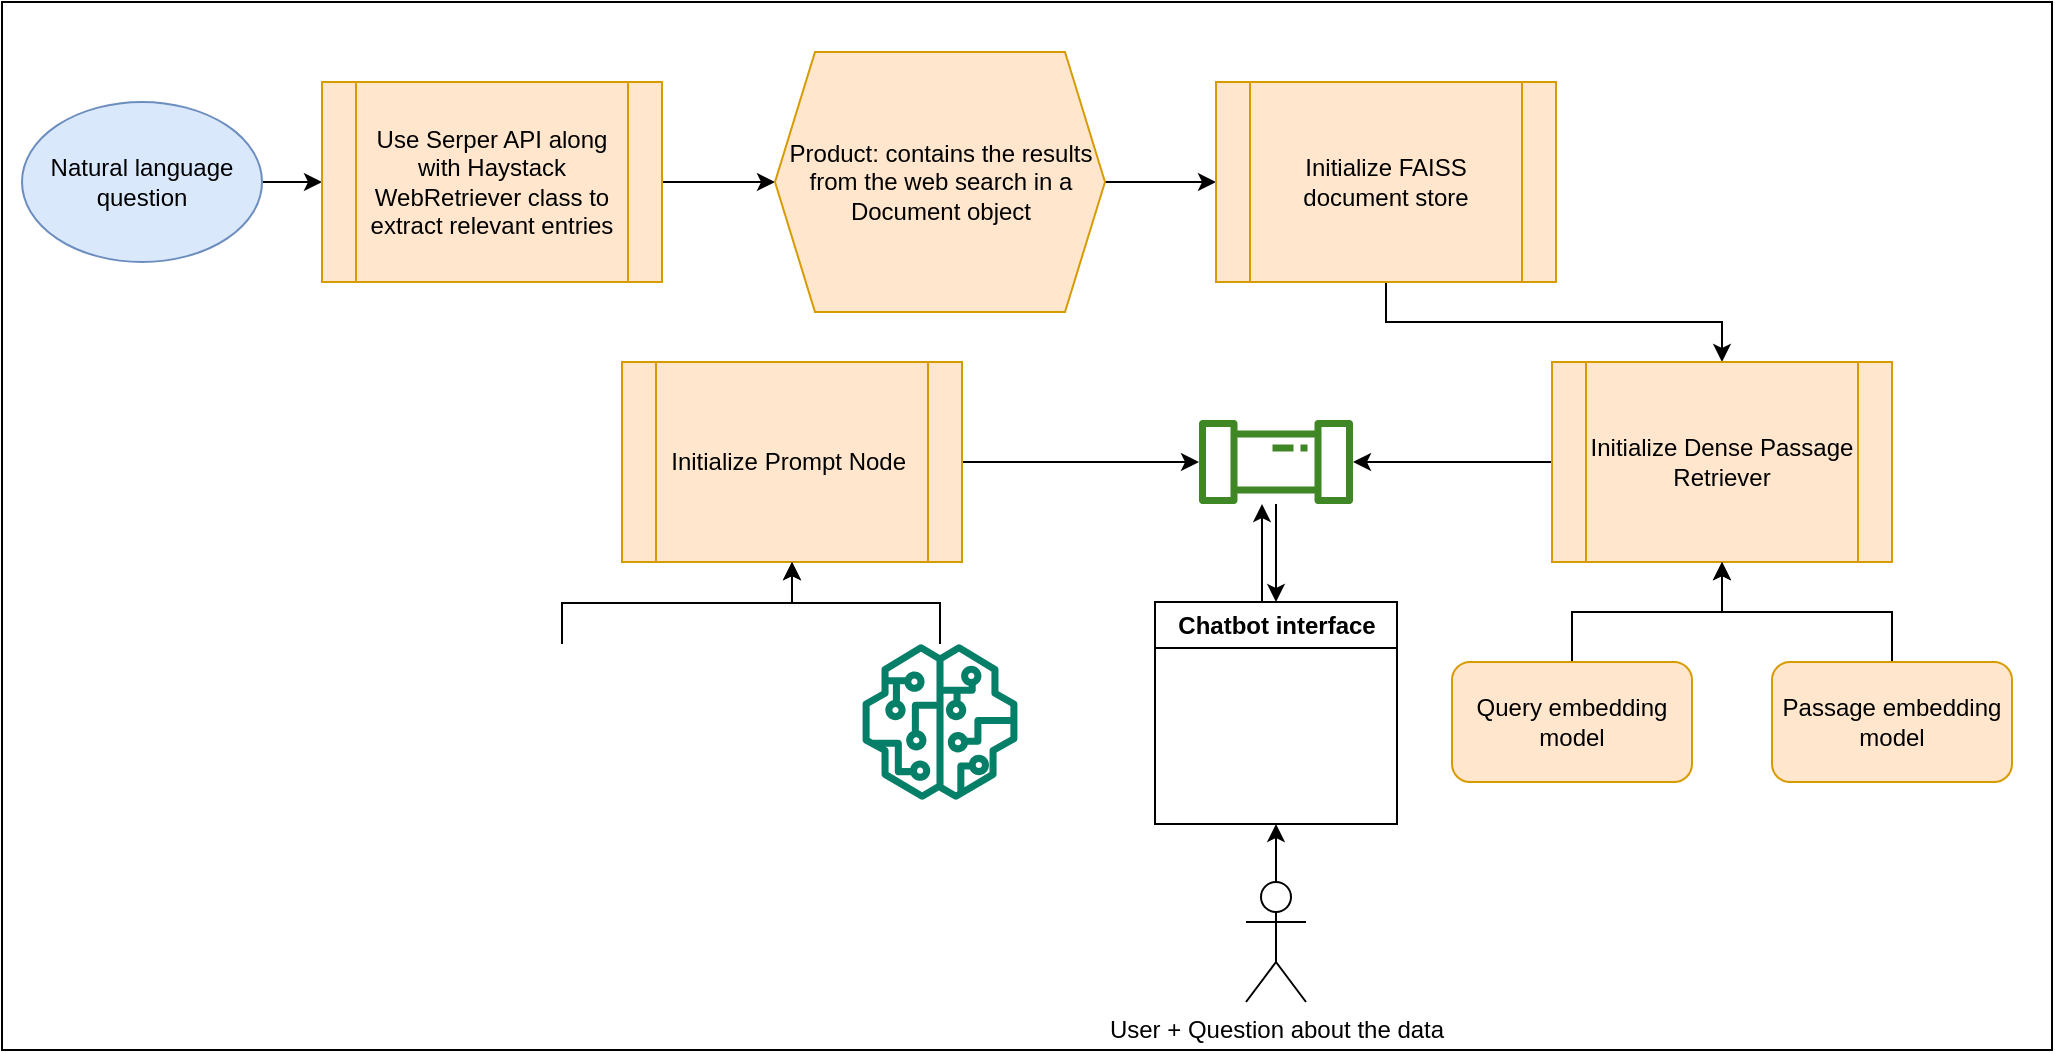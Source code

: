 <mxfile version="21.5.0" type="device">
  <diagram name="Page-1" id="Q07y4KjP0j0djsfvGUDZ">
    <mxGraphModel dx="1257" dy="680" grid="1" gridSize="10" guides="1" tooltips="1" connect="1" arrows="1" fold="1" page="1" pageScale="1" pageWidth="850" pageHeight="1100" math="0" shadow="0">
      <root>
        <mxCell id="0" />
        <mxCell id="1" parent="0" />
        <mxCell id="_kCNuS6uo4MrrEJwag9_-37" value="" style="rounded=0;whiteSpace=wrap;html=1;" vertex="1" parent="1">
          <mxGeometry x="10" y="130" width="1025" height="524" as="geometry" />
        </mxCell>
        <mxCell id="_kCNuS6uo4MrrEJwag9_-3" value="" style="edgeStyle=orthogonalEdgeStyle;rounded=0;orthogonalLoop=1;jettySize=auto;html=1;" edge="1" parent="1" source="_kCNuS6uo4MrrEJwag9_-1" target="_kCNuS6uo4MrrEJwag9_-2">
          <mxGeometry relative="1" as="geometry" />
        </mxCell>
        <mxCell id="_kCNuS6uo4MrrEJwag9_-1" value="&lt;font color=&quot;#000000&quot;&gt;Natural language question&lt;/font&gt;" style="ellipse;whiteSpace=wrap;html=1;fillColor=#dae8fc;strokeColor=#6c8ebf;" vertex="1" parent="1">
          <mxGeometry x="20" y="180" width="120" height="80" as="geometry" />
        </mxCell>
        <mxCell id="_kCNuS6uo4MrrEJwag9_-7" value="" style="edgeStyle=orthogonalEdgeStyle;rounded=0;orthogonalLoop=1;jettySize=auto;html=1;" edge="1" parent="1" source="_kCNuS6uo4MrrEJwag9_-2" target="_kCNuS6uo4MrrEJwag9_-6">
          <mxGeometry relative="1" as="geometry" />
        </mxCell>
        <mxCell id="_kCNuS6uo4MrrEJwag9_-2" value="&lt;font color=&quot;#000000&quot;&gt;Use Serper API along with Haystack WebRetriever class to extract relevant entries&lt;/font&gt;" style="shape=process;whiteSpace=wrap;html=1;backgroundOutline=1;fillColor=#ffe6cc;strokeColor=#d79b00;" vertex="1" parent="1">
          <mxGeometry x="170" y="170" width="170" height="100" as="geometry" />
        </mxCell>
        <mxCell id="_kCNuS6uo4MrrEJwag9_-14" value="" style="edgeStyle=orthogonalEdgeStyle;rounded=0;orthogonalLoop=1;jettySize=auto;html=1;" edge="1" parent="1" source="_kCNuS6uo4MrrEJwag9_-6" target="_kCNuS6uo4MrrEJwag9_-8">
          <mxGeometry relative="1" as="geometry" />
        </mxCell>
        <mxCell id="_kCNuS6uo4MrrEJwag9_-6" value="&lt;font color=&quot;#000000&quot;&gt;Product: contains the results from the web search in a Document object&lt;/font&gt;" style="shape=hexagon;perimeter=hexagonPerimeter2;whiteSpace=wrap;html=1;fixedSize=1;fillColor=#ffe6cc;strokeColor=#d79b00;" vertex="1" parent="1">
          <mxGeometry x="396.5" y="155" width="165" height="130" as="geometry" />
        </mxCell>
        <mxCell id="_kCNuS6uo4MrrEJwag9_-42" value="" style="edgeStyle=orthogonalEdgeStyle;rounded=0;orthogonalLoop=1;jettySize=auto;html=1;" edge="1" parent="1" source="_kCNuS6uo4MrrEJwag9_-8" target="_kCNuS6uo4MrrEJwag9_-10">
          <mxGeometry relative="1" as="geometry" />
        </mxCell>
        <mxCell id="_kCNuS6uo4MrrEJwag9_-8" value="&lt;font color=&quot;#000000&quot;&gt;Initialize FAISS document store&lt;/font&gt;" style="shape=process;whiteSpace=wrap;html=1;backgroundOutline=1;fillColor=#ffe6cc;strokeColor=#d79b00;" vertex="1" parent="1">
          <mxGeometry x="617" y="170" width="170" height="100" as="geometry" />
        </mxCell>
        <mxCell id="_kCNuS6uo4MrrEJwag9_-31" value="" style="edgeStyle=orthogonalEdgeStyle;rounded=0;orthogonalLoop=1;jettySize=auto;html=1;" edge="1" parent="1" source="_kCNuS6uo4MrrEJwag9_-10" target="_kCNuS6uo4MrrEJwag9_-29">
          <mxGeometry relative="1" as="geometry">
            <mxPoint x="758.5" y="351" as="targetPoint" />
          </mxGeometry>
        </mxCell>
        <mxCell id="_kCNuS6uo4MrrEJwag9_-10" value="&lt;font color=&quot;#000000&quot;&gt;Initialize Dense Passage Retriever&lt;/font&gt;" style="shape=process;whiteSpace=wrap;html=1;backgroundOutline=1;fillColor=#ffe6cc;strokeColor=#d79b00;" vertex="1" parent="1">
          <mxGeometry x="785" y="310" width="170" height="100" as="geometry" />
        </mxCell>
        <mxCell id="_kCNuS6uo4MrrEJwag9_-18" value="" style="edgeStyle=orthogonalEdgeStyle;rounded=0;orthogonalLoop=1;jettySize=auto;html=1;" edge="1" parent="1" source="_kCNuS6uo4MrrEJwag9_-12" target="_kCNuS6uo4MrrEJwag9_-10">
          <mxGeometry relative="1" as="geometry" />
        </mxCell>
        <mxCell id="_kCNuS6uo4MrrEJwag9_-12" value="&lt;font color=&quot;#000000&quot;&gt;Query embedding model&lt;/font&gt;" style="rounded=1;whiteSpace=wrap;html=1;fillColor=#ffe6cc;strokeColor=#d79b00;" vertex="1" parent="1">
          <mxGeometry x="735" y="460" width="120" height="60" as="geometry" />
        </mxCell>
        <mxCell id="_kCNuS6uo4MrrEJwag9_-17" value="" style="edgeStyle=orthogonalEdgeStyle;rounded=0;orthogonalLoop=1;jettySize=auto;html=1;" edge="1" parent="1" source="_kCNuS6uo4MrrEJwag9_-13" target="_kCNuS6uo4MrrEJwag9_-10">
          <mxGeometry relative="1" as="geometry" />
        </mxCell>
        <mxCell id="_kCNuS6uo4MrrEJwag9_-13" value="&lt;font color=&quot;#000000&quot;&gt;Passage embedding model&lt;/font&gt;" style="rounded=1;whiteSpace=wrap;html=1;fillColor=#ffe6cc;strokeColor=#d79b00;" vertex="1" parent="1">
          <mxGeometry x="895" y="460" width="120" height="60" as="geometry" />
        </mxCell>
        <mxCell id="_kCNuS6uo4MrrEJwag9_-30" value="" style="edgeStyle=orthogonalEdgeStyle;rounded=0;orthogonalLoop=1;jettySize=auto;html=1;" edge="1" parent="1" source="_kCNuS6uo4MrrEJwag9_-25" target="_kCNuS6uo4MrrEJwag9_-29">
          <mxGeometry relative="1" as="geometry" />
        </mxCell>
        <mxCell id="_kCNuS6uo4MrrEJwag9_-25" value="&lt;font color=&quot;#000000&quot;&gt;Initialize Prompt Node&amp;nbsp;&lt;/font&gt;" style="shape=process;whiteSpace=wrap;html=1;backgroundOutline=1;fillColor=#ffe6cc;strokeColor=#d79b00;" vertex="1" parent="1">
          <mxGeometry x="320" y="310" width="170" height="100" as="geometry" />
        </mxCell>
        <mxCell id="_kCNuS6uo4MrrEJwag9_-29" value="" style="sketch=0;outlineConnect=0;fontColor=#232F3E;gradientColor=none;fillColor=#3F8624;strokeColor=none;dashed=0;verticalLabelPosition=bottom;verticalAlign=top;align=center;html=1;fontSize=12;fontStyle=0;aspect=fixed;pointerEvents=1;shape=mxgraph.aws4.iot_analytics_pipeline;" vertex="1" parent="1">
          <mxGeometry x="608" y="339" width="78" height="42" as="geometry" />
        </mxCell>
        <mxCell id="_kCNuS6uo4MrrEJwag9_-35" value="" style="edgeStyle=orthogonalEdgeStyle;rounded=0;orthogonalLoop=1;jettySize=auto;html=1;" edge="1" parent="1" source="_kCNuS6uo4MrrEJwag9_-34" target="_kCNuS6uo4MrrEJwag9_-25">
          <mxGeometry relative="1" as="geometry" />
        </mxCell>
        <mxCell id="_kCNuS6uo4MrrEJwag9_-34" value="" style="sketch=0;outlineConnect=0;fontColor=#232F3E;gradientColor=none;fillColor=#067F68;strokeColor=none;dashed=0;verticalLabelPosition=bottom;verticalAlign=top;align=center;html=1;fontSize=12;fontStyle=0;aspect=fixed;pointerEvents=1;shape=mxgraph.aws4.sagemaker_model;" vertex="1" parent="1">
          <mxGeometry x="440" y="451" width="78" height="78" as="geometry" />
        </mxCell>
        <mxCell id="_kCNuS6uo4MrrEJwag9_-36" value="&lt;font color=&quot;#ffffff&quot;&gt;LLM&lt;/font&gt;" style="text;html=1;strokeColor=none;fillColor=none;align=center;verticalAlign=middle;whiteSpace=wrap;rounded=0;" vertex="1" parent="1">
          <mxGeometry x="449" y="530" width="60" height="30" as="geometry" />
        </mxCell>
        <mxCell id="_kCNuS6uo4MrrEJwag9_-40" value="" style="edgeStyle=orthogonalEdgeStyle;rounded=0;orthogonalLoop=1;jettySize=auto;html=1;" edge="1" parent="1" source="_kCNuS6uo4MrrEJwag9_-38" target="_kCNuS6uo4MrrEJwag9_-25">
          <mxGeometry relative="1" as="geometry" />
        </mxCell>
        <mxCell id="_kCNuS6uo4MrrEJwag9_-38" value="&lt;font color=&quot;#ffffff&quot;&gt;Instructions&lt;/font&gt;" style="text;html=1;strokeColor=none;fillColor=none;align=center;verticalAlign=middle;whiteSpace=wrap;rounded=0;" vertex="1" parent="1">
          <mxGeometry x="260" y="451" width="60" height="30" as="geometry" />
        </mxCell>
        <mxCell id="_kCNuS6uo4MrrEJwag9_-41" value="&lt;font color=&quot;#ffffff&quot;&gt;Pipeline&lt;/font&gt;" style="text;html=1;strokeColor=none;fillColor=none;align=center;verticalAlign=middle;whiteSpace=wrap;rounded=0;" vertex="1" parent="1">
          <mxGeometry x="617" y="300" width="60" height="30" as="geometry" />
        </mxCell>
        <mxCell id="_kCNuS6uo4MrrEJwag9_-47" value="" style="edgeStyle=orthogonalEdgeStyle;rounded=0;orthogonalLoop=1;jettySize=auto;html=1;entryX=0.5;entryY=1;entryDx=0;entryDy=0;" edge="1" parent="1" source="_kCNuS6uo4MrrEJwag9_-43" target="_kCNuS6uo4MrrEJwag9_-44">
          <mxGeometry relative="1" as="geometry">
            <mxPoint x="647" y="490" as="targetPoint" />
          </mxGeometry>
        </mxCell>
        <mxCell id="_kCNuS6uo4MrrEJwag9_-43" value="User + Question about the data" style="shape=umlActor;verticalLabelPosition=bottom;verticalAlign=top;html=1;outlineConnect=0;" vertex="1" parent="1">
          <mxGeometry x="632" y="570" width="30" height="60" as="geometry" />
        </mxCell>
        <mxCell id="_kCNuS6uo4MrrEJwag9_-45" value="" style="edgeStyle=orthogonalEdgeStyle;rounded=0;orthogonalLoop=1;jettySize=auto;html=1;" edge="1" parent="1" source="_kCNuS6uo4MrrEJwag9_-44" target="_kCNuS6uo4MrrEJwag9_-29">
          <mxGeometry relative="1" as="geometry">
            <mxPoint x="650" y="370" as="targetPoint" />
            <Array as="points">
              <mxPoint x="640" y="400" />
              <mxPoint x="640" y="400" />
            </Array>
          </mxGeometry>
        </mxCell>
        <mxCell id="_kCNuS6uo4MrrEJwag9_-44" value="Chatbot interface" style="swimlane;whiteSpace=wrap;html=1;" vertex="1" parent="1">
          <mxGeometry x="586.5" y="430" width="121" height="111" as="geometry" />
        </mxCell>
        <mxCell id="_kCNuS6uo4MrrEJwag9_-51" value="" style="edgeStyle=orthogonalEdgeStyle;rounded=0;orthogonalLoop=1;jettySize=auto;html=1;entryX=0.5;entryY=0;entryDx=0;entryDy=0;" edge="1" parent="1" source="_kCNuS6uo4MrrEJwag9_-29" target="_kCNuS6uo4MrrEJwag9_-44">
          <mxGeometry relative="1" as="geometry">
            <mxPoint x="670" y="421" as="sourcePoint" />
            <mxPoint x="670" y="381" as="targetPoint" />
          </mxGeometry>
        </mxCell>
      </root>
    </mxGraphModel>
  </diagram>
</mxfile>
